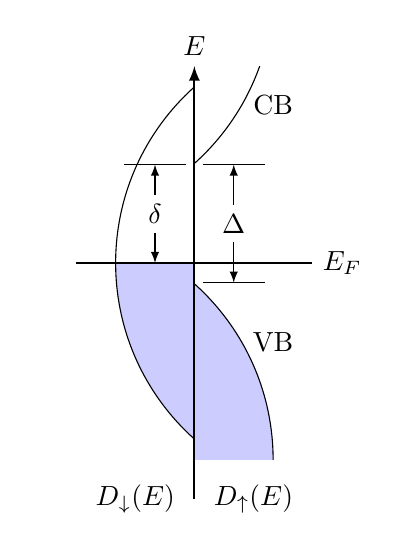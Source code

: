 \makeatother
\tikzset{
  dim/.style = {
    help lines,
    latex-latex,
    shorten <= 0,
    shorten >= 0,
  },
  left dim/.style = {
    dim,
    -latex,
  },
  right dim/.style = {
    dim,
    -latex,
  },
  help lines/.append style = {
    thin,
    color=black,
    shorten <= 3,
    shorten >= 3,
  },
}
\begin{tikzpicture}
\def\fermi{0}
\begin{scope}[xshift=4*\fermi cm]
\begin{scope}
\clip (0,\fermi) rectangle (-2,-2.5);
\fill[blue!20] (2,0) circle (3);
\end{scope}
\begin{scope}
\clip (0,2.5) rectangle (-2,-2.5);
\draw (2,0) circle (3);
\end{scope}
\begin{scope}
\clip (0,0) rectangle (2,-2.5);
\fill[blue!20] (-2,-2.5) circle (3);
\draw (-2,-2.5) circle (3);
\end{scope}
\begin{scope}
\clip (0,0) rectangle (2,2.5);
\draw (-2,3.5) circle (3);
\end{scope}
\draw[-latex,thick] (0,-3) -- (0,2.5) node[above] {$E$};
\draw[thick] (-1.5,\fermi) -- (1.5,\fermi) node[right] {$E_F$};
\node at (-0.75,-3) {$D_{\downarrow}(E)$};
\node at (0.75,-3) {$D_{\uparrow}(E)$};
\draw[help lines] (0,-0.25) -- (1,-0.25);
\draw[help lines] (0,1.25) -- (1,1.25);
\draw[dim] (0.5,-0.25) -- (0.5,1.25) node[fill=white,midway] {$\Delta$};
\draw[help lines] (0,1.25) -- (-1,1.25);
\ifdim\fermi pt<0.5pt
\draw[dim] (-0.5,\fermi) -- (-0.5,1.25) node[fill=white,midway] {$\delta$};
\else
\draw[left dim] (-0.5,1.50)--(-0.5,1.25);
\draw[right dim] (-0.5,0.75) node[below] {$\delta$} --(-0.5,1);
\fi
\node at (1,2) {CB};
\node at (1,-1) {VB};
\end{scope}
\end{tikzpicture}
